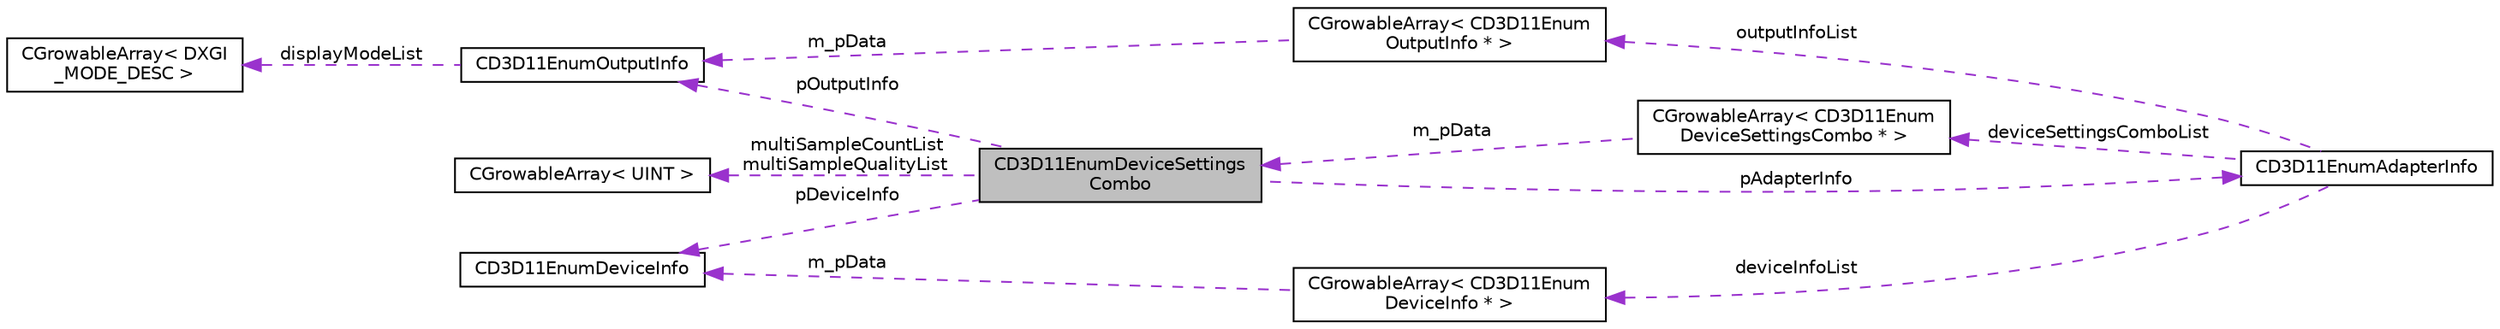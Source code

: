 digraph "CD3D11EnumDeviceSettingsCombo"
{
  edge [fontname="Helvetica",fontsize="10",labelfontname="Helvetica",labelfontsize="10"];
  node [fontname="Helvetica",fontsize="10",shape=record];
  rankdir="LR";
  Node1 [label="CD3D11EnumDeviceSettings\lCombo",height=0.2,width=0.4,color="black", fillcolor="grey75", style="filled", fontcolor="black"];
  Node2 -> Node1 [dir="back",color="darkorchid3",fontsize="10",style="dashed",label=" pOutputInfo" ,fontname="Helvetica"];
  Node2 [label="CD3D11EnumOutputInfo",height=0.2,width=0.4,color="black", fillcolor="white", style="filled",URL="$class_c_d3_d11_enum_output_info.html"];
  Node3 -> Node2 [dir="back",color="darkorchid3",fontsize="10",style="dashed",label=" displayModeList" ,fontname="Helvetica"];
  Node3 [label="CGrowableArray\< DXGI\l_MODE_DESC \>",height=0.2,width=0.4,color="black", fillcolor="white", style="filled",URL="$class_c_growable_array.html"];
  Node4 -> Node1 [dir="back",color="darkorchid3",fontsize="10",style="dashed",label=" pAdapterInfo" ,fontname="Helvetica"];
  Node4 [label="CD3D11EnumAdapterInfo",height=0.2,width=0.4,color="black", fillcolor="white", style="filled",URL="$class_c_d3_d11_enum_adapter_info.html"];
  Node5 -> Node4 [dir="back",color="darkorchid3",fontsize="10",style="dashed",label=" deviceInfoList" ,fontname="Helvetica"];
  Node5 [label="CGrowableArray\< CD3D11Enum\lDeviceInfo * \>",height=0.2,width=0.4,color="black", fillcolor="white", style="filled",URL="$class_c_growable_array.html"];
  Node6 -> Node5 [dir="back",color="darkorchid3",fontsize="10",style="dashed",label=" m_pData" ,fontname="Helvetica"];
  Node6 [label="CD3D11EnumDeviceInfo",height=0.2,width=0.4,color="black", fillcolor="white", style="filled",URL="$class_c_d3_d11_enum_device_info.html"];
  Node7 -> Node4 [dir="back",color="darkorchid3",fontsize="10",style="dashed",label=" deviceSettingsComboList" ,fontname="Helvetica"];
  Node7 [label="CGrowableArray\< CD3D11Enum\lDeviceSettingsCombo * \>",height=0.2,width=0.4,color="black", fillcolor="white", style="filled",URL="$class_c_growable_array.html"];
  Node1 -> Node7 [dir="back",color="darkorchid3",fontsize="10",style="dashed",label=" m_pData" ,fontname="Helvetica"];
  Node8 -> Node4 [dir="back",color="darkorchid3",fontsize="10",style="dashed",label=" outputInfoList" ,fontname="Helvetica"];
  Node8 [label="CGrowableArray\< CD3D11Enum\lOutputInfo * \>",height=0.2,width=0.4,color="black", fillcolor="white", style="filled",URL="$class_c_growable_array.html"];
  Node2 -> Node8 [dir="back",color="darkorchid3",fontsize="10",style="dashed",label=" m_pData" ,fontname="Helvetica"];
  Node9 -> Node1 [dir="back",color="darkorchid3",fontsize="10",style="dashed",label=" multiSampleCountList\nmultiSampleQualityList" ,fontname="Helvetica"];
  Node9 [label="CGrowableArray\< UINT \>",height=0.2,width=0.4,color="black", fillcolor="white", style="filled",URL="$class_c_growable_array.html"];
  Node6 -> Node1 [dir="back",color="darkorchid3",fontsize="10",style="dashed",label=" pDeviceInfo" ,fontname="Helvetica"];
}
